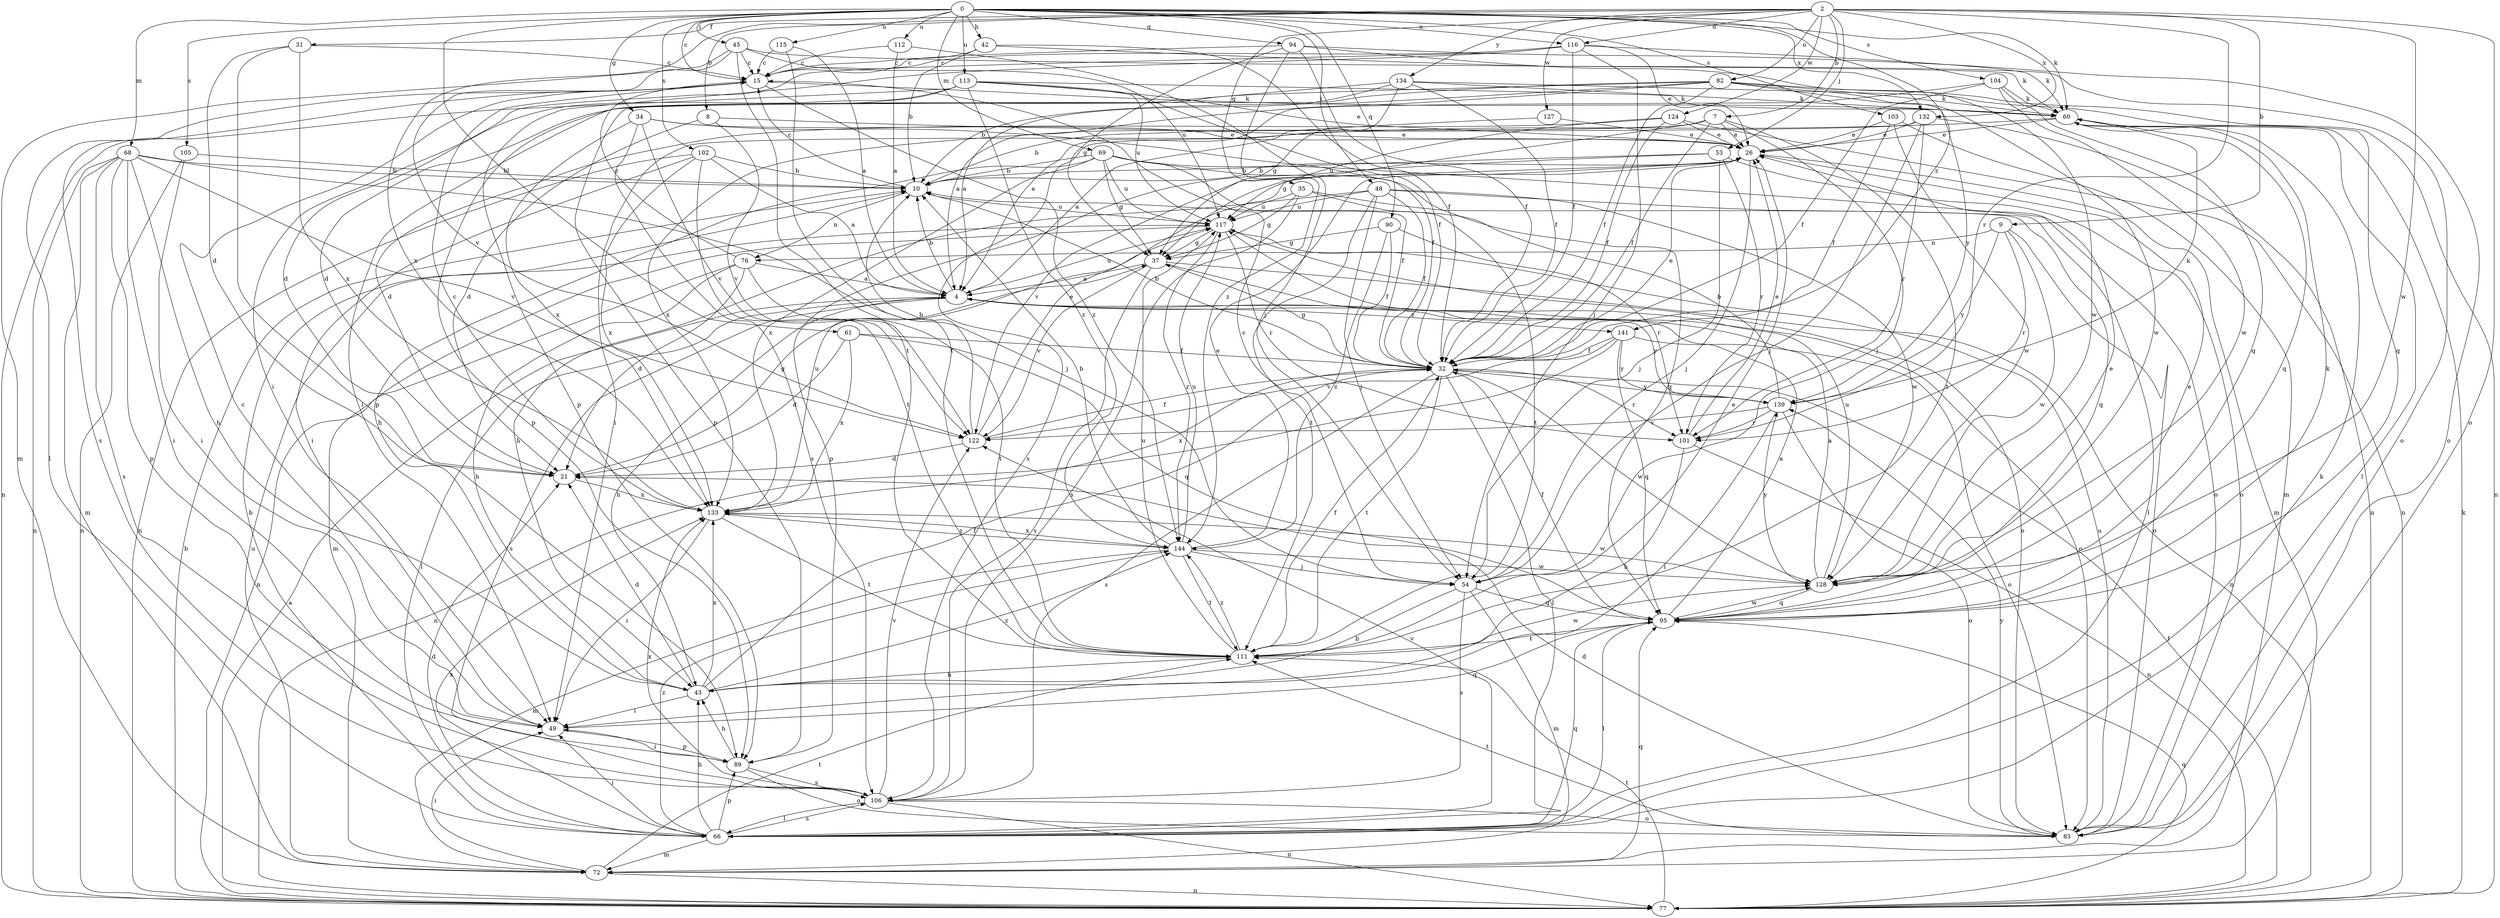 strict digraph  {
0;
2;
4;
7;
8;
9;
10;
15;
21;
26;
31;
32;
34;
35;
37;
42;
43;
45;
48;
49;
53;
54;
60;
61;
66;
68;
69;
72;
76;
77;
82;
83;
89;
90;
94;
95;
101;
102;
103;
104;
105;
106;
111;
112;
113;
115;
116;
117;
122;
124;
127;
128;
132;
133;
134;
139;
141;
144;
0 -> 15  [label=c];
0 -> 34  [label=g];
0 -> 42  [label=h];
0 -> 45  [label=i];
0 -> 48  [label=i];
0 -> 60  [label=k];
0 -> 61  [label=l];
0 -> 68  [label=m];
0 -> 69  [label=m];
0 -> 90  [label=q];
0 -> 94  [label=q];
0 -> 102  [label=s];
0 -> 103  [label=s];
0 -> 104  [label=s];
0 -> 105  [label=s];
0 -> 112  [label=u];
0 -> 113  [label=u];
0 -> 115  [label=u];
0 -> 116  [label=u];
0 -> 132  [label=x];
0 -> 141  [label=z];
2 -> 7  [label=b];
2 -> 8  [label=b];
2 -> 9  [label=b];
2 -> 31  [label=f];
2 -> 35  [label=g];
2 -> 53  [label=j];
2 -> 82  [label=o];
2 -> 83  [label=o];
2 -> 101  [label=r];
2 -> 116  [label=u];
2 -> 124  [label=w];
2 -> 127  [label=w];
2 -> 128  [label=w];
2 -> 132  [label=x];
2 -> 133  [label=x];
2 -> 134  [label=y];
4 -> 10  [label=b];
4 -> 43  [label=h];
4 -> 66  [label=l];
4 -> 106  [label=s];
4 -> 117  [label=u];
4 -> 139  [label=y];
4 -> 141  [label=z];
7 -> 10  [label=b];
7 -> 26  [label=e];
7 -> 32  [label=f];
7 -> 37  [label=g];
7 -> 54  [label=j];
7 -> 111  [label=t];
7 -> 133  [label=x];
8 -> 21  [label=d];
8 -> 26  [label=e];
8 -> 122  [label=v];
9 -> 76  [label=n];
9 -> 83  [label=o];
9 -> 101  [label=r];
9 -> 128  [label=w];
9 -> 139  [label=y];
10 -> 15  [label=c];
10 -> 76  [label=n];
10 -> 117  [label=u];
15 -> 60  [label=k];
15 -> 66  [label=l];
15 -> 106  [label=s];
15 -> 144  [label=z];
21 -> 37  [label=g];
21 -> 133  [label=x];
26 -> 10  [label=b];
26 -> 54  [label=j];
26 -> 72  [label=m];
26 -> 122  [label=v];
31 -> 15  [label=c];
31 -> 21  [label=d];
31 -> 89  [label=p];
31 -> 133  [label=x];
32 -> 10  [label=b];
32 -> 26  [label=e];
32 -> 37  [label=g];
32 -> 66  [label=l];
32 -> 101  [label=r];
32 -> 106  [label=s];
32 -> 111  [label=t];
32 -> 128  [label=w];
32 -> 133  [label=x];
32 -> 139  [label=y];
34 -> 26  [label=e];
34 -> 32  [label=f];
34 -> 106  [label=s];
34 -> 122  [label=v];
34 -> 133  [label=x];
35 -> 37  [label=g];
35 -> 95  [label=q];
35 -> 106  [label=s];
35 -> 111  [label=t];
35 -> 117  [label=u];
37 -> 4  [label=a];
37 -> 77  [label=n];
37 -> 83  [label=o];
37 -> 106  [label=s];
37 -> 122  [label=v];
42 -> 10  [label=b];
42 -> 15  [label=c];
42 -> 32  [label=f];
42 -> 60  [label=k];
43 -> 21  [label=d];
43 -> 32  [label=f];
43 -> 49  [label=i];
43 -> 133  [label=x];
43 -> 144  [label=z];
45 -> 15  [label=c];
45 -> 72  [label=m];
45 -> 83  [label=o];
45 -> 111  [label=t];
45 -> 117  [label=u];
45 -> 122  [label=v];
48 -> 32  [label=f];
48 -> 43  [label=h];
48 -> 54  [label=j];
48 -> 66  [label=l];
48 -> 111  [label=t];
48 -> 117  [label=u];
48 -> 128  [label=w];
49 -> 15  [label=c];
49 -> 89  [label=p];
49 -> 95  [label=q];
53 -> 10  [label=b];
53 -> 54  [label=j];
53 -> 83  [label=o];
53 -> 89  [label=p];
53 -> 101  [label=r];
54 -> 15  [label=c];
54 -> 43  [label=h];
54 -> 72  [label=m];
54 -> 95  [label=q];
54 -> 106  [label=s];
60 -> 26  [label=e];
60 -> 49  [label=i];
60 -> 66  [label=l];
60 -> 95  [label=q];
61 -> 21  [label=d];
61 -> 32  [label=f];
61 -> 95  [label=q];
61 -> 133  [label=x];
66 -> 10  [label=b];
66 -> 21  [label=d];
66 -> 43  [label=h];
66 -> 49  [label=i];
66 -> 60  [label=k];
66 -> 72  [label=m];
66 -> 89  [label=p];
66 -> 95  [label=q];
66 -> 106  [label=s];
66 -> 122  [label=v];
66 -> 133  [label=x];
66 -> 144  [label=z];
68 -> 10  [label=b];
68 -> 43  [label=h];
68 -> 49  [label=i];
68 -> 54  [label=j];
68 -> 72  [label=m];
68 -> 77  [label=n];
68 -> 89  [label=p];
68 -> 106  [label=s];
68 -> 122  [label=v];
69 -> 10  [label=b];
69 -> 32  [label=f];
69 -> 37  [label=g];
69 -> 43  [label=h];
69 -> 83  [label=o];
69 -> 95  [label=q];
69 -> 117  [label=u];
69 -> 133  [label=x];
72 -> 49  [label=i];
72 -> 77  [label=n];
72 -> 95  [label=q];
72 -> 111  [label=t];
72 -> 117  [label=u];
76 -> 4  [label=a];
76 -> 15  [label=c];
76 -> 21  [label=d];
76 -> 43  [label=h];
76 -> 77  [label=n];
76 -> 111  [label=t];
77 -> 4  [label=a];
77 -> 10  [label=b];
77 -> 32  [label=f];
77 -> 60  [label=k];
77 -> 95  [label=q];
77 -> 111  [label=t];
82 -> 4  [label=a];
82 -> 10  [label=b];
82 -> 21  [label=d];
82 -> 32  [label=f];
82 -> 60  [label=k];
82 -> 77  [label=n];
82 -> 89  [label=p];
82 -> 128  [label=w];
82 -> 139  [label=y];
83 -> 21  [label=d];
83 -> 111  [label=t];
83 -> 117  [label=u];
83 -> 139  [label=y];
89 -> 43  [label=h];
89 -> 49  [label=i];
89 -> 83  [label=o];
89 -> 106  [label=s];
90 -> 32  [label=f];
90 -> 37  [label=g];
90 -> 101  [label=r];
90 -> 144  [label=z];
94 -> 15  [label=c];
94 -> 32  [label=f];
94 -> 37  [label=g];
94 -> 83  [label=o];
94 -> 128  [label=w];
94 -> 144  [label=z];
95 -> 4  [label=a];
95 -> 26  [label=e];
95 -> 32  [label=f];
95 -> 60  [label=k];
95 -> 66  [label=l];
95 -> 111  [label=t];
95 -> 128  [label=w];
101 -> 26  [label=e];
101 -> 43  [label=h];
101 -> 77  [label=n];
102 -> 4  [label=a];
102 -> 10  [label=b];
102 -> 49  [label=i];
102 -> 77  [label=n];
102 -> 111  [label=t];
102 -> 133  [label=x];
103 -> 26  [label=e];
103 -> 32  [label=f];
103 -> 72  [label=m];
103 -> 128  [label=w];
104 -> 4  [label=a];
104 -> 32  [label=f];
104 -> 60  [label=k];
104 -> 95  [label=q];
104 -> 128  [label=w];
105 -> 10  [label=b];
105 -> 49  [label=i];
105 -> 77  [label=n];
106 -> 66  [label=l];
106 -> 77  [label=n];
106 -> 83  [label=o];
106 -> 122  [label=v];
106 -> 133  [label=x];
111 -> 26  [label=e];
111 -> 32  [label=f];
111 -> 43  [label=h];
111 -> 117  [label=u];
111 -> 128  [label=w];
111 -> 144  [label=z];
112 -> 4  [label=a];
112 -> 15  [label=c];
112 -> 54  [label=j];
113 -> 21  [label=d];
113 -> 26  [label=e];
113 -> 32  [label=f];
113 -> 60  [label=k];
113 -> 77  [label=n];
113 -> 89  [label=p];
113 -> 117  [label=u];
113 -> 144  [label=z];
115 -> 4  [label=a];
115 -> 15  [label=c];
115 -> 111  [label=t];
116 -> 15  [label=c];
116 -> 26  [label=e];
116 -> 32  [label=f];
116 -> 49  [label=i];
116 -> 54  [label=j];
116 -> 60  [label=k];
116 -> 89  [label=p];
117 -> 37  [label=g];
117 -> 72  [label=m];
117 -> 83  [label=o];
117 -> 101  [label=r];
117 -> 144  [label=z];
122 -> 10  [label=b];
122 -> 21  [label=d];
122 -> 26  [label=e];
122 -> 32  [label=f];
124 -> 21  [label=d];
124 -> 26  [label=e];
124 -> 32  [label=f];
124 -> 77  [label=n];
124 -> 117  [label=u];
127 -> 4  [label=a];
127 -> 26  [label=e];
128 -> 4  [label=a];
128 -> 26  [label=e];
128 -> 95  [label=q];
128 -> 117  [label=u];
128 -> 139  [label=y];
132 -> 26  [label=e];
132 -> 54  [label=j];
132 -> 77  [label=n];
132 -> 101  [label=r];
132 -> 106  [label=s];
133 -> 15  [label=c];
133 -> 49  [label=i];
133 -> 111  [label=t];
133 -> 117  [label=u];
133 -> 128  [label=w];
133 -> 144  [label=z];
134 -> 4  [label=a];
134 -> 32  [label=f];
134 -> 37  [label=g];
134 -> 49  [label=i];
134 -> 60  [label=k];
134 -> 95  [label=q];
139 -> 10  [label=b];
139 -> 49  [label=i];
139 -> 60  [label=k];
139 -> 83  [label=o];
139 -> 101  [label=r];
139 -> 122  [label=v];
141 -> 32  [label=f];
141 -> 77  [label=n];
141 -> 83  [label=o];
141 -> 95  [label=q];
141 -> 122  [label=v];
141 -> 139  [label=y];
144 -> 10  [label=b];
144 -> 26  [label=e];
144 -> 54  [label=j];
144 -> 72  [label=m];
144 -> 111  [label=t];
144 -> 117  [label=u];
144 -> 128  [label=w];
144 -> 133  [label=x];
}
